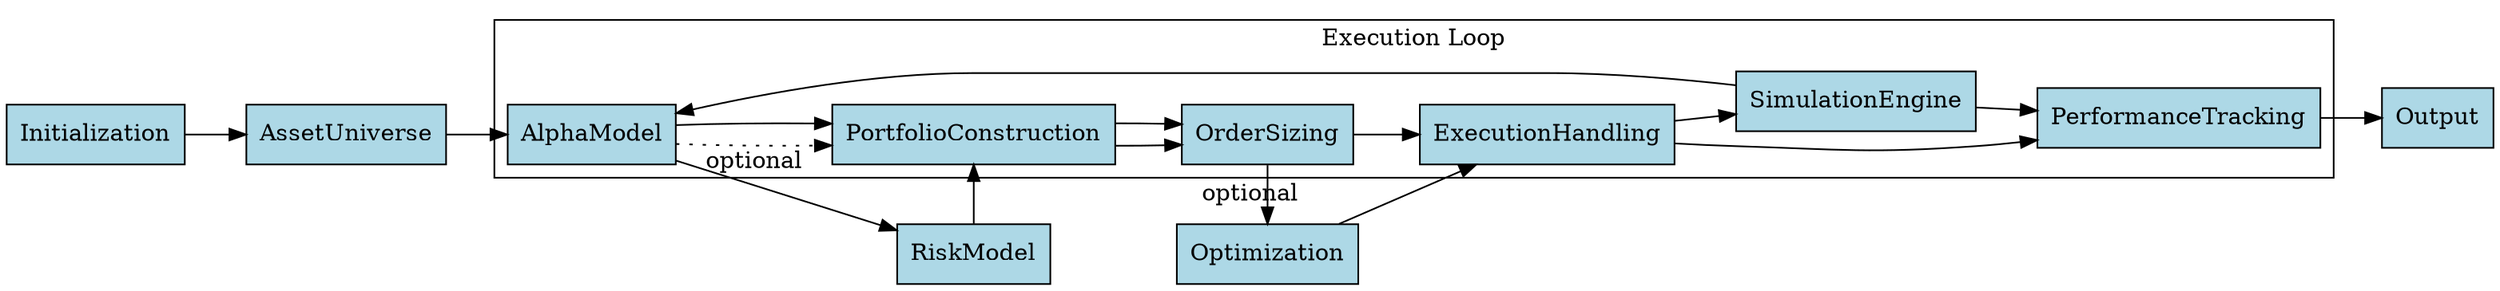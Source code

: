 digraph backtest_workflow {
    rankdir=LR;
    node [shape=rectangle, style=filled, fillcolor=lightblue];

    Initialization -> AssetUniverse;
    AssetUniverse -> AlphaModel;
    AlphaModel -> RiskModel [label="optional"];
    RiskModel -> PortfolioConstruction;
    AlphaModel -> PortfolioConstruction [style=dotted];
    PortfolioConstruction -> OrderSizing;
    OrderSizing -> Optimization [label="optional"];
    Optimization -> ExecutionHandling;
    ExecutionHandling -> SimulationEngine;
    SimulationEngine -> PerformanceTracking;
    PerformanceTracking -> Output;

    subgraph cluster_execution {
        label="Execution Loop";
        SimulationEngine -> AlphaModel;
        AlphaModel -> PortfolioConstruction;
        PortfolioConstruction -> OrderSizing;
        OrderSizing -> ExecutionHandling;
        ExecutionHandling -> PerformanceTracking;
    }
}